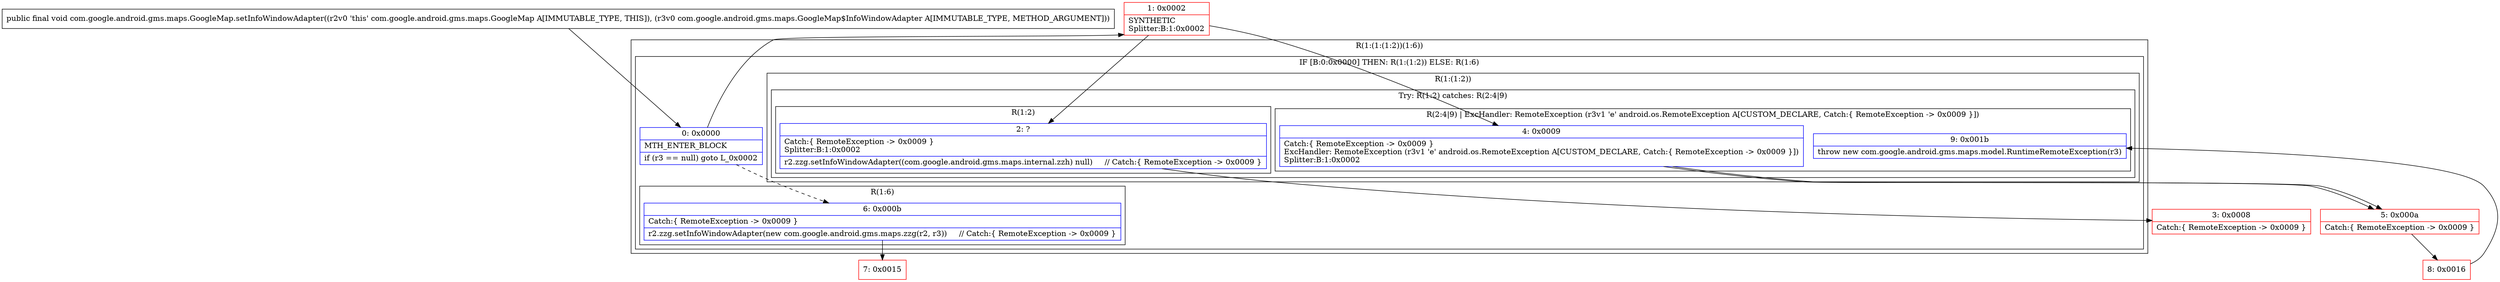 digraph "CFG forcom.google.android.gms.maps.GoogleMap.setInfoWindowAdapter(Lcom\/google\/android\/gms\/maps\/GoogleMap$InfoWindowAdapter;)V" {
subgraph cluster_Region_1144801563 {
label = "R(1:(1:(1:2))(1:6))";
node [shape=record,color=blue];
subgraph cluster_IfRegion_1082235730 {
label = "IF [B:0:0x0000] THEN: R(1:(1:2)) ELSE: R(1:6)";
node [shape=record,color=blue];
Node_0 [shape=record,label="{0\:\ 0x0000|MTH_ENTER_BLOCK\l|if (r3 == null) goto L_0x0002\l}"];
subgraph cluster_Region_680985846 {
label = "R(1:(1:2))";
node [shape=record,color=blue];
subgraph cluster_TryCatchRegion_257979989 {
label = "Try: R(1:2) catches: R(2:4|9)";
node [shape=record,color=blue];
subgraph cluster_Region_691175987 {
label = "R(1:2)";
node [shape=record,color=blue];
Node_2 [shape=record,label="{2\:\ ?|Catch:\{ RemoteException \-\> 0x0009 \}\lSplitter:B:1:0x0002\l|r2.zzg.setInfoWindowAdapter((com.google.android.gms.maps.internal.zzh) null)     \/\/ Catch:\{ RemoteException \-\> 0x0009 \}\l}"];
}
subgraph cluster_Region_1705363276 {
label = "R(2:4|9) | ExcHandler: RemoteException (r3v1 'e' android.os.RemoteException A[CUSTOM_DECLARE, Catch:\{ RemoteException \-\> 0x0009 \}])\l";
node [shape=record,color=blue];
Node_4 [shape=record,label="{4\:\ 0x0009|Catch:\{ RemoteException \-\> 0x0009 \}\lExcHandler: RemoteException (r3v1 'e' android.os.RemoteException A[CUSTOM_DECLARE, Catch:\{ RemoteException \-\> 0x0009 \}])\lSplitter:B:1:0x0002\l}"];
Node_9 [shape=record,label="{9\:\ 0x001b|throw new com.google.android.gms.maps.model.RuntimeRemoteException(r3)\l}"];
}
}
}
subgraph cluster_Region_1971703738 {
label = "R(1:6)";
node [shape=record,color=blue];
Node_6 [shape=record,label="{6\:\ 0x000b|Catch:\{ RemoteException \-\> 0x0009 \}\l|r2.zzg.setInfoWindowAdapter(new com.google.android.gms.maps.zzg(r2, r3))     \/\/ Catch:\{ RemoteException \-\> 0x0009 \}\l}"];
}
}
}
subgraph cluster_Region_1705363276 {
label = "R(2:4|9) | ExcHandler: RemoteException (r3v1 'e' android.os.RemoteException A[CUSTOM_DECLARE, Catch:\{ RemoteException \-\> 0x0009 \}])\l";
node [shape=record,color=blue];
Node_4 [shape=record,label="{4\:\ 0x0009|Catch:\{ RemoteException \-\> 0x0009 \}\lExcHandler: RemoteException (r3v1 'e' android.os.RemoteException A[CUSTOM_DECLARE, Catch:\{ RemoteException \-\> 0x0009 \}])\lSplitter:B:1:0x0002\l}"];
Node_9 [shape=record,label="{9\:\ 0x001b|throw new com.google.android.gms.maps.model.RuntimeRemoteException(r3)\l}"];
}
Node_1 [shape=record,color=red,label="{1\:\ 0x0002|SYNTHETIC\lSplitter:B:1:0x0002\l}"];
Node_3 [shape=record,color=red,label="{3\:\ 0x0008|Catch:\{ RemoteException \-\> 0x0009 \}\l}"];
Node_5 [shape=record,color=red,label="{5\:\ 0x000a|Catch:\{ RemoteException \-\> 0x0009 \}\l}"];
Node_7 [shape=record,color=red,label="{7\:\ 0x0015}"];
Node_8 [shape=record,color=red,label="{8\:\ 0x0016}"];
MethodNode[shape=record,label="{public final void com.google.android.gms.maps.GoogleMap.setInfoWindowAdapter((r2v0 'this' com.google.android.gms.maps.GoogleMap A[IMMUTABLE_TYPE, THIS]), (r3v0 com.google.android.gms.maps.GoogleMap$InfoWindowAdapter A[IMMUTABLE_TYPE, METHOD_ARGUMENT])) }"];
MethodNode -> Node_0;
Node_0 -> Node_1;
Node_0 -> Node_6[style=dashed];
Node_2 -> Node_3;
Node_4 -> Node_5;
Node_6 -> Node_7;
Node_4 -> Node_5;
Node_1 -> Node_2;
Node_1 -> Node_4;
Node_5 -> Node_8;
Node_8 -> Node_9;
}

